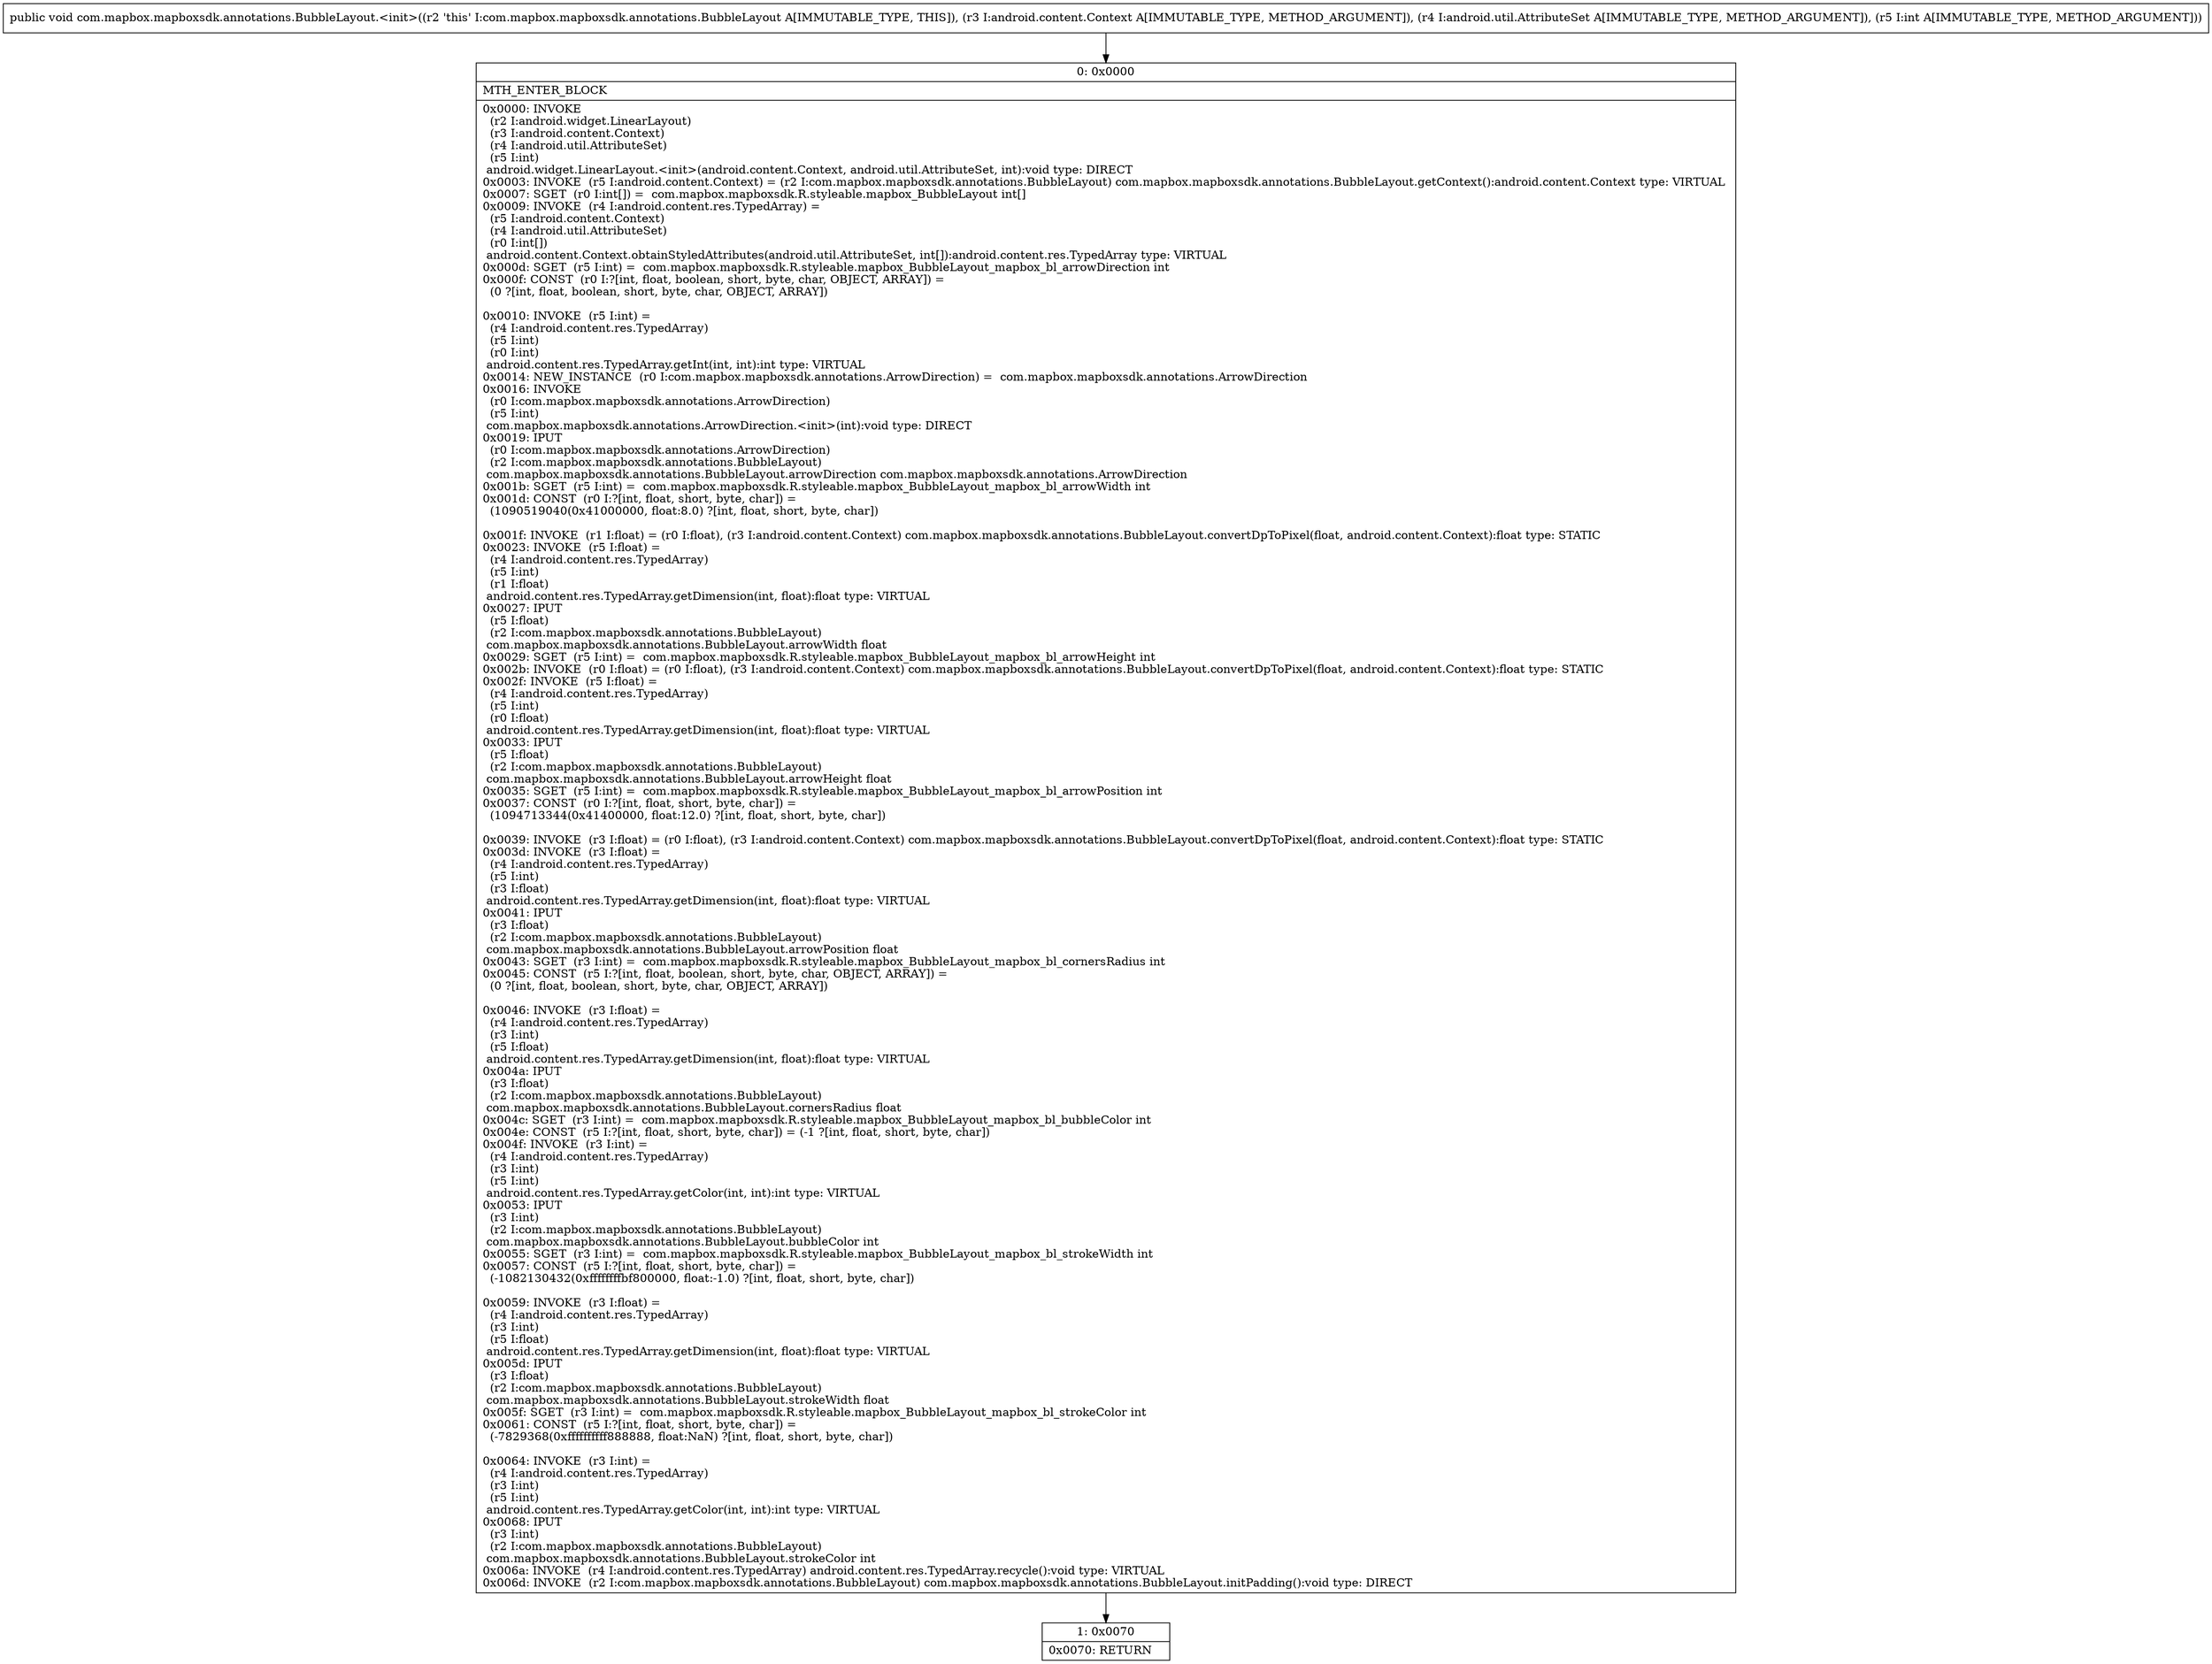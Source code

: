 digraph "CFG forcom.mapbox.mapboxsdk.annotations.BubbleLayout.\<init\>(Landroid\/content\/Context;Landroid\/util\/AttributeSet;I)V" {
Node_0 [shape=record,label="{0\:\ 0x0000|MTH_ENTER_BLOCK\l|0x0000: INVOKE  \l  (r2 I:android.widget.LinearLayout)\l  (r3 I:android.content.Context)\l  (r4 I:android.util.AttributeSet)\l  (r5 I:int)\l android.widget.LinearLayout.\<init\>(android.content.Context, android.util.AttributeSet, int):void type: DIRECT \l0x0003: INVOKE  (r5 I:android.content.Context) = (r2 I:com.mapbox.mapboxsdk.annotations.BubbleLayout) com.mapbox.mapboxsdk.annotations.BubbleLayout.getContext():android.content.Context type: VIRTUAL \l0x0007: SGET  (r0 I:int[]) =  com.mapbox.mapboxsdk.R.styleable.mapbox_BubbleLayout int[] \l0x0009: INVOKE  (r4 I:android.content.res.TypedArray) = \l  (r5 I:android.content.Context)\l  (r4 I:android.util.AttributeSet)\l  (r0 I:int[])\l android.content.Context.obtainStyledAttributes(android.util.AttributeSet, int[]):android.content.res.TypedArray type: VIRTUAL \l0x000d: SGET  (r5 I:int) =  com.mapbox.mapboxsdk.R.styleable.mapbox_BubbleLayout_mapbox_bl_arrowDirection int \l0x000f: CONST  (r0 I:?[int, float, boolean, short, byte, char, OBJECT, ARRAY]) = \l  (0 ?[int, float, boolean, short, byte, char, OBJECT, ARRAY])\l \l0x0010: INVOKE  (r5 I:int) = \l  (r4 I:android.content.res.TypedArray)\l  (r5 I:int)\l  (r0 I:int)\l android.content.res.TypedArray.getInt(int, int):int type: VIRTUAL \l0x0014: NEW_INSTANCE  (r0 I:com.mapbox.mapboxsdk.annotations.ArrowDirection) =  com.mapbox.mapboxsdk.annotations.ArrowDirection \l0x0016: INVOKE  \l  (r0 I:com.mapbox.mapboxsdk.annotations.ArrowDirection)\l  (r5 I:int)\l com.mapbox.mapboxsdk.annotations.ArrowDirection.\<init\>(int):void type: DIRECT \l0x0019: IPUT  \l  (r0 I:com.mapbox.mapboxsdk.annotations.ArrowDirection)\l  (r2 I:com.mapbox.mapboxsdk.annotations.BubbleLayout)\l com.mapbox.mapboxsdk.annotations.BubbleLayout.arrowDirection com.mapbox.mapboxsdk.annotations.ArrowDirection \l0x001b: SGET  (r5 I:int) =  com.mapbox.mapboxsdk.R.styleable.mapbox_BubbleLayout_mapbox_bl_arrowWidth int \l0x001d: CONST  (r0 I:?[int, float, short, byte, char]) = \l  (1090519040(0x41000000, float:8.0) ?[int, float, short, byte, char])\l \l0x001f: INVOKE  (r1 I:float) = (r0 I:float), (r3 I:android.content.Context) com.mapbox.mapboxsdk.annotations.BubbleLayout.convertDpToPixel(float, android.content.Context):float type: STATIC \l0x0023: INVOKE  (r5 I:float) = \l  (r4 I:android.content.res.TypedArray)\l  (r5 I:int)\l  (r1 I:float)\l android.content.res.TypedArray.getDimension(int, float):float type: VIRTUAL \l0x0027: IPUT  \l  (r5 I:float)\l  (r2 I:com.mapbox.mapboxsdk.annotations.BubbleLayout)\l com.mapbox.mapboxsdk.annotations.BubbleLayout.arrowWidth float \l0x0029: SGET  (r5 I:int) =  com.mapbox.mapboxsdk.R.styleable.mapbox_BubbleLayout_mapbox_bl_arrowHeight int \l0x002b: INVOKE  (r0 I:float) = (r0 I:float), (r3 I:android.content.Context) com.mapbox.mapboxsdk.annotations.BubbleLayout.convertDpToPixel(float, android.content.Context):float type: STATIC \l0x002f: INVOKE  (r5 I:float) = \l  (r4 I:android.content.res.TypedArray)\l  (r5 I:int)\l  (r0 I:float)\l android.content.res.TypedArray.getDimension(int, float):float type: VIRTUAL \l0x0033: IPUT  \l  (r5 I:float)\l  (r2 I:com.mapbox.mapboxsdk.annotations.BubbleLayout)\l com.mapbox.mapboxsdk.annotations.BubbleLayout.arrowHeight float \l0x0035: SGET  (r5 I:int) =  com.mapbox.mapboxsdk.R.styleable.mapbox_BubbleLayout_mapbox_bl_arrowPosition int \l0x0037: CONST  (r0 I:?[int, float, short, byte, char]) = \l  (1094713344(0x41400000, float:12.0) ?[int, float, short, byte, char])\l \l0x0039: INVOKE  (r3 I:float) = (r0 I:float), (r3 I:android.content.Context) com.mapbox.mapboxsdk.annotations.BubbleLayout.convertDpToPixel(float, android.content.Context):float type: STATIC \l0x003d: INVOKE  (r3 I:float) = \l  (r4 I:android.content.res.TypedArray)\l  (r5 I:int)\l  (r3 I:float)\l android.content.res.TypedArray.getDimension(int, float):float type: VIRTUAL \l0x0041: IPUT  \l  (r3 I:float)\l  (r2 I:com.mapbox.mapboxsdk.annotations.BubbleLayout)\l com.mapbox.mapboxsdk.annotations.BubbleLayout.arrowPosition float \l0x0043: SGET  (r3 I:int) =  com.mapbox.mapboxsdk.R.styleable.mapbox_BubbleLayout_mapbox_bl_cornersRadius int \l0x0045: CONST  (r5 I:?[int, float, boolean, short, byte, char, OBJECT, ARRAY]) = \l  (0 ?[int, float, boolean, short, byte, char, OBJECT, ARRAY])\l \l0x0046: INVOKE  (r3 I:float) = \l  (r4 I:android.content.res.TypedArray)\l  (r3 I:int)\l  (r5 I:float)\l android.content.res.TypedArray.getDimension(int, float):float type: VIRTUAL \l0x004a: IPUT  \l  (r3 I:float)\l  (r2 I:com.mapbox.mapboxsdk.annotations.BubbleLayout)\l com.mapbox.mapboxsdk.annotations.BubbleLayout.cornersRadius float \l0x004c: SGET  (r3 I:int) =  com.mapbox.mapboxsdk.R.styleable.mapbox_BubbleLayout_mapbox_bl_bubbleColor int \l0x004e: CONST  (r5 I:?[int, float, short, byte, char]) = (\-1 ?[int, float, short, byte, char]) \l0x004f: INVOKE  (r3 I:int) = \l  (r4 I:android.content.res.TypedArray)\l  (r3 I:int)\l  (r5 I:int)\l android.content.res.TypedArray.getColor(int, int):int type: VIRTUAL \l0x0053: IPUT  \l  (r3 I:int)\l  (r2 I:com.mapbox.mapboxsdk.annotations.BubbleLayout)\l com.mapbox.mapboxsdk.annotations.BubbleLayout.bubbleColor int \l0x0055: SGET  (r3 I:int) =  com.mapbox.mapboxsdk.R.styleable.mapbox_BubbleLayout_mapbox_bl_strokeWidth int \l0x0057: CONST  (r5 I:?[int, float, short, byte, char]) = \l  (\-1082130432(0xffffffffbf800000, float:\-1.0) ?[int, float, short, byte, char])\l \l0x0059: INVOKE  (r3 I:float) = \l  (r4 I:android.content.res.TypedArray)\l  (r3 I:int)\l  (r5 I:float)\l android.content.res.TypedArray.getDimension(int, float):float type: VIRTUAL \l0x005d: IPUT  \l  (r3 I:float)\l  (r2 I:com.mapbox.mapboxsdk.annotations.BubbleLayout)\l com.mapbox.mapboxsdk.annotations.BubbleLayout.strokeWidth float \l0x005f: SGET  (r3 I:int) =  com.mapbox.mapboxsdk.R.styleable.mapbox_BubbleLayout_mapbox_bl_strokeColor int \l0x0061: CONST  (r5 I:?[int, float, short, byte, char]) = \l  (\-7829368(0xffffffffff888888, float:NaN) ?[int, float, short, byte, char])\l \l0x0064: INVOKE  (r3 I:int) = \l  (r4 I:android.content.res.TypedArray)\l  (r3 I:int)\l  (r5 I:int)\l android.content.res.TypedArray.getColor(int, int):int type: VIRTUAL \l0x0068: IPUT  \l  (r3 I:int)\l  (r2 I:com.mapbox.mapboxsdk.annotations.BubbleLayout)\l com.mapbox.mapboxsdk.annotations.BubbleLayout.strokeColor int \l0x006a: INVOKE  (r4 I:android.content.res.TypedArray) android.content.res.TypedArray.recycle():void type: VIRTUAL \l0x006d: INVOKE  (r2 I:com.mapbox.mapboxsdk.annotations.BubbleLayout) com.mapbox.mapboxsdk.annotations.BubbleLayout.initPadding():void type: DIRECT \l}"];
Node_1 [shape=record,label="{1\:\ 0x0070|0x0070: RETURN   \l}"];
MethodNode[shape=record,label="{public void com.mapbox.mapboxsdk.annotations.BubbleLayout.\<init\>((r2 'this' I:com.mapbox.mapboxsdk.annotations.BubbleLayout A[IMMUTABLE_TYPE, THIS]), (r3 I:android.content.Context A[IMMUTABLE_TYPE, METHOD_ARGUMENT]), (r4 I:android.util.AttributeSet A[IMMUTABLE_TYPE, METHOD_ARGUMENT]), (r5 I:int A[IMMUTABLE_TYPE, METHOD_ARGUMENT])) }"];
MethodNode -> Node_0;
Node_0 -> Node_1;
}


